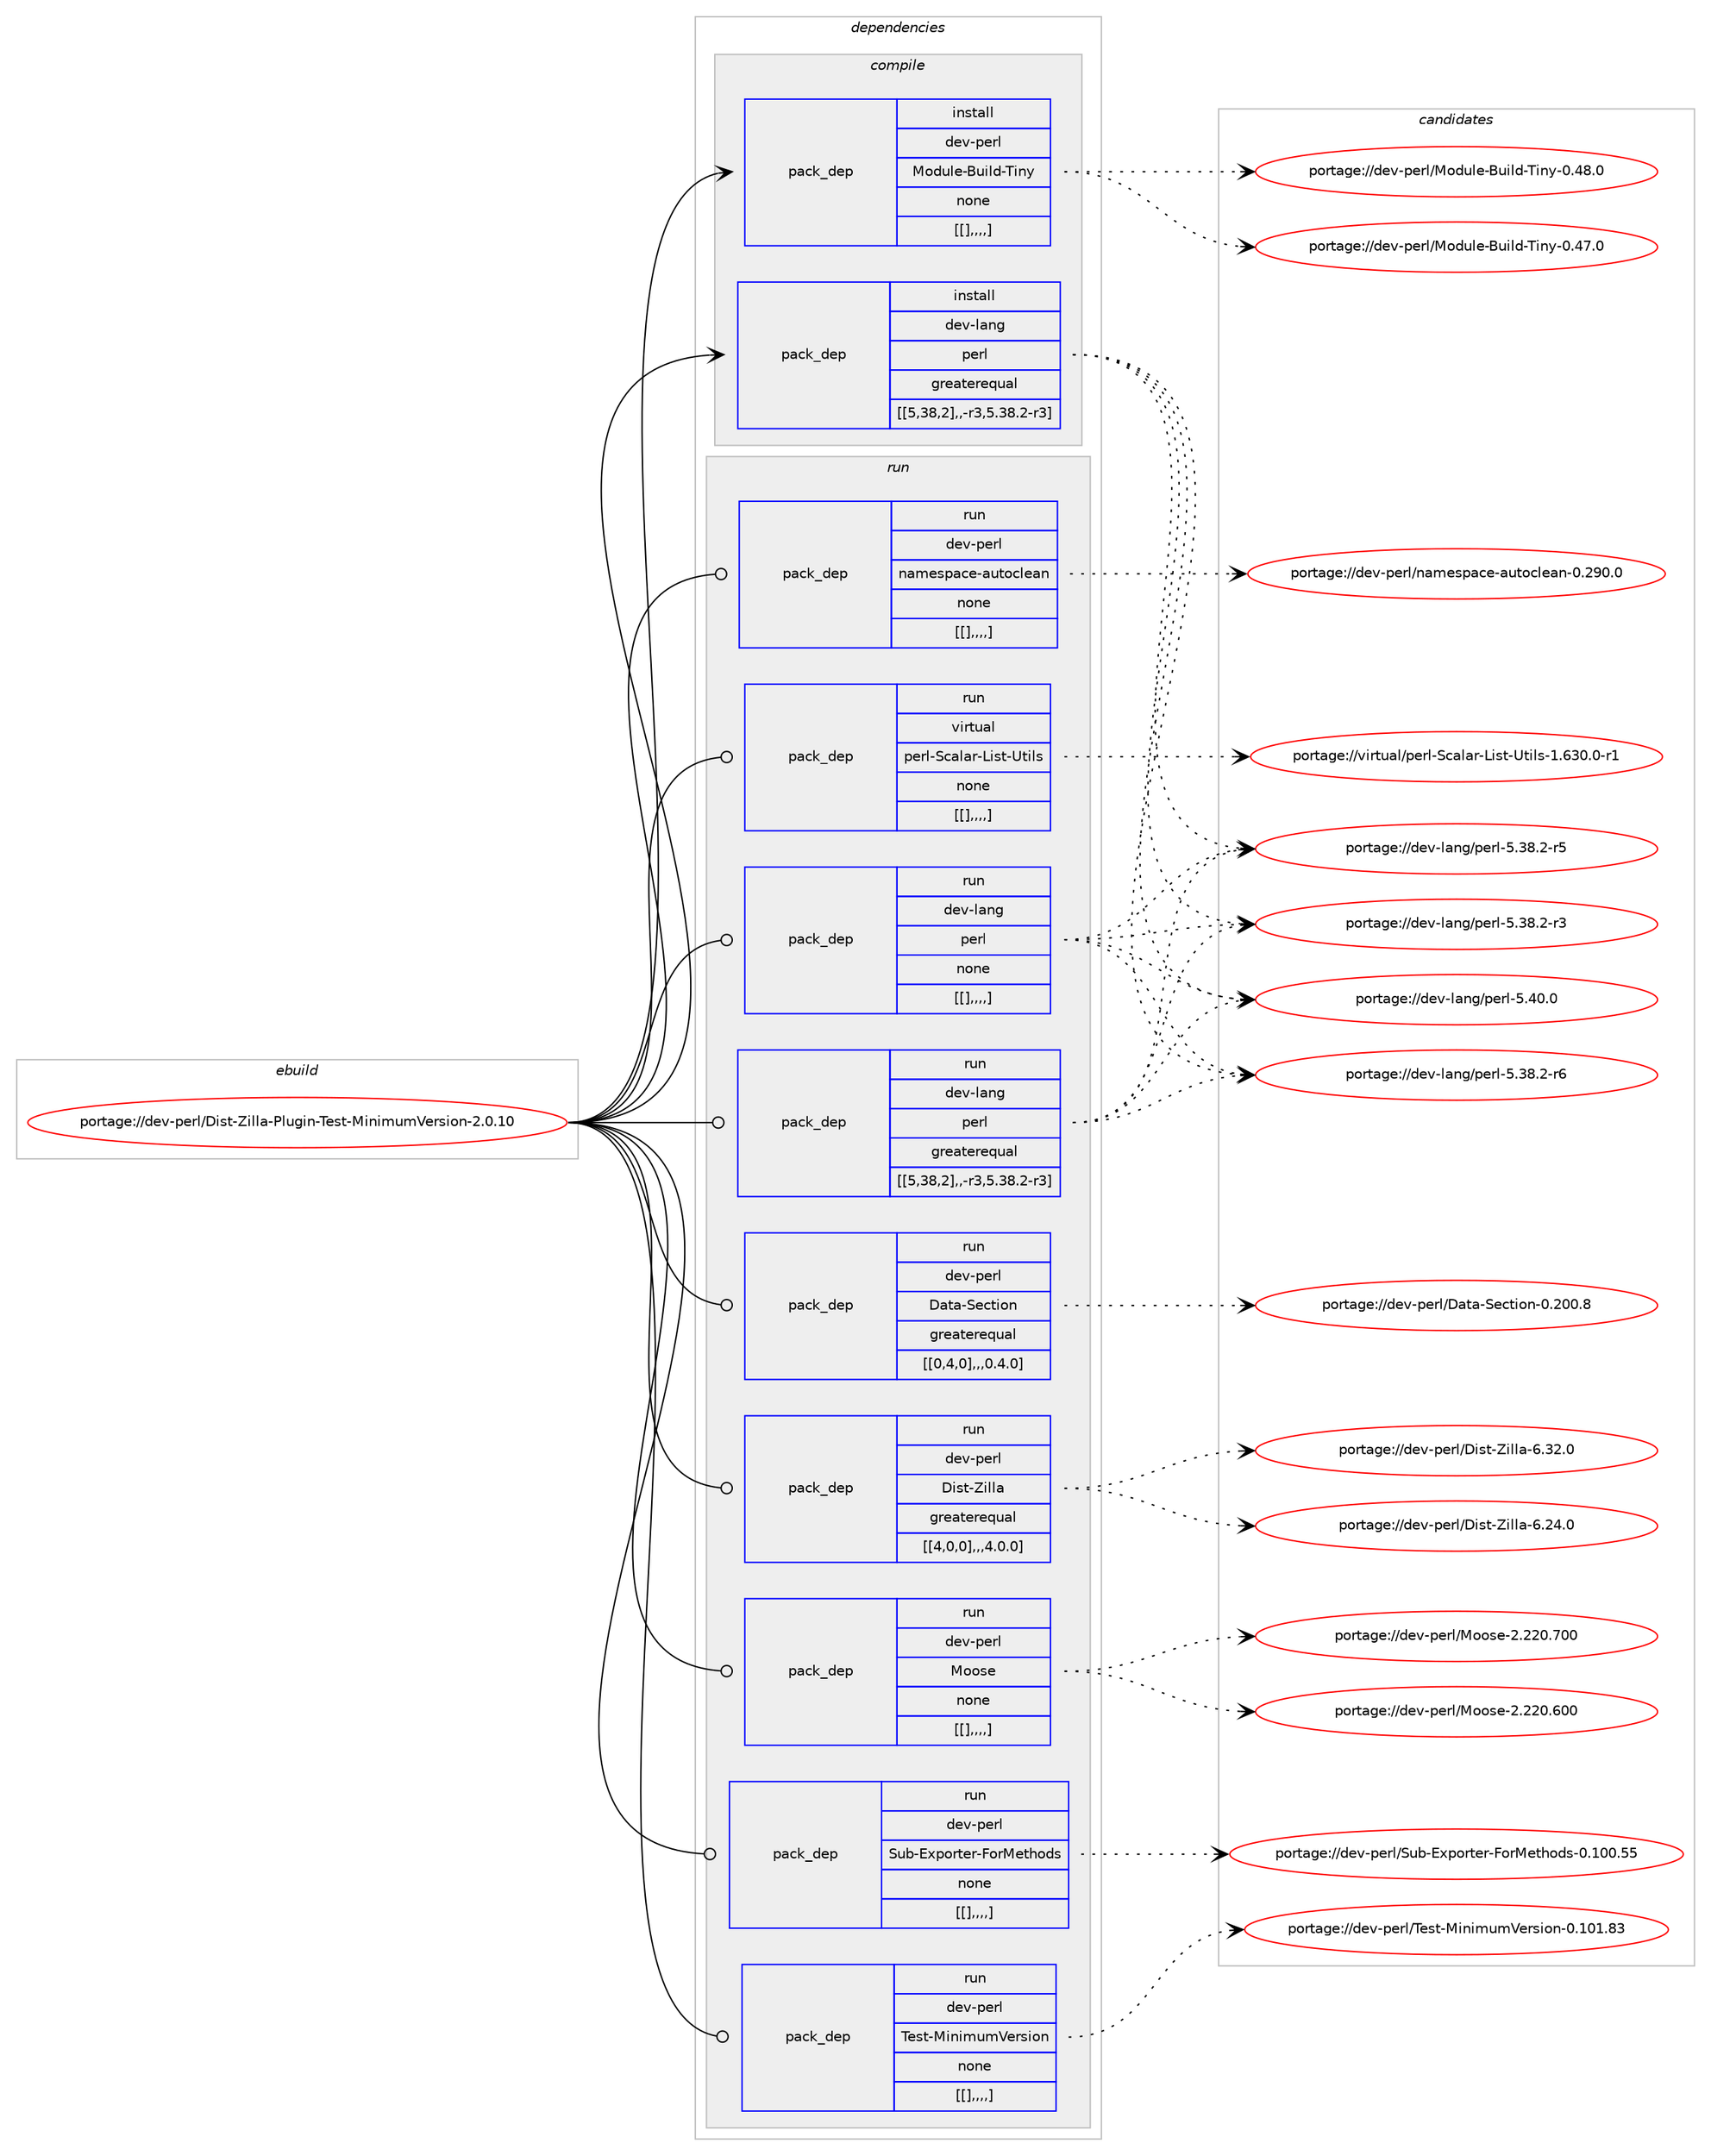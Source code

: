 digraph prolog {

# *************
# Graph options
# *************

newrank=true;
concentrate=true;
compound=true;
graph [rankdir=LR,fontname=Helvetica,fontsize=10,ranksep=1.5];#, ranksep=2.5, nodesep=0.2];
edge  [arrowhead=vee];
node  [fontname=Helvetica,fontsize=10];

# **********
# The ebuild
# **********

subgraph cluster_leftcol {
color=gray;
label=<<i>ebuild</i>>;
id [label="portage://dev-perl/Dist-Zilla-Plugin-Test-MinimumVersion-2.0.10", color=red, width=4, href="../dev-perl/Dist-Zilla-Plugin-Test-MinimumVersion-2.0.10.svg"];
}

# ****************
# The dependencies
# ****************

subgraph cluster_midcol {
color=gray;
label=<<i>dependencies</i>>;
subgraph cluster_compile {
fillcolor="#eeeeee";
style=filled;
label=<<i>compile</i>>;
subgraph pack98875 {
dependency130441 [label=<<TABLE BORDER="0" CELLBORDER="1" CELLSPACING="0" CELLPADDING="4" WIDTH="220"><TR><TD ROWSPAN="6" CELLPADDING="30">pack_dep</TD></TR><TR><TD WIDTH="110">install</TD></TR><TR><TD>dev-lang</TD></TR><TR><TD>perl</TD></TR><TR><TD>greaterequal</TD></TR><TR><TD>[[5,38,2],,-r3,5.38.2-r3]</TD></TR></TABLE>>, shape=none, color=blue];
}
id:e -> dependency130441:w [weight=20,style="solid",arrowhead="vee"];
subgraph pack98876 {
dependency130442 [label=<<TABLE BORDER="0" CELLBORDER="1" CELLSPACING="0" CELLPADDING="4" WIDTH="220"><TR><TD ROWSPAN="6" CELLPADDING="30">pack_dep</TD></TR><TR><TD WIDTH="110">install</TD></TR><TR><TD>dev-perl</TD></TR><TR><TD>Module-Build-Tiny</TD></TR><TR><TD>none</TD></TR><TR><TD>[[],,,,]</TD></TR></TABLE>>, shape=none, color=blue];
}
id:e -> dependency130442:w [weight=20,style="solid",arrowhead="vee"];
}
subgraph cluster_compileandrun {
fillcolor="#eeeeee";
style=filled;
label=<<i>compile and run</i>>;
}
subgraph cluster_run {
fillcolor="#eeeeee";
style=filled;
label=<<i>run</i>>;
subgraph pack98877 {
dependency130443 [label=<<TABLE BORDER="0" CELLBORDER="1" CELLSPACING="0" CELLPADDING="4" WIDTH="220"><TR><TD ROWSPAN="6" CELLPADDING="30">pack_dep</TD></TR><TR><TD WIDTH="110">run</TD></TR><TR><TD>dev-lang</TD></TR><TR><TD>perl</TD></TR><TR><TD>greaterequal</TD></TR><TR><TD>[[5,38,2],,-r3,5.38.2-r3]</TD></TR></TABLE>>, shape=none, color=blue];
}
id:e -> dependency130443:w [weight=20,style="solid",arrowhead="odot"];
subgraph pack98878 {
dependency130444 [label=<<TABLE BORDER="0" CELLBORDER="1" CELLSPACING="0" CELLPADDING="4" WIDTH="220"><TR><TD ROWSPAN="6" CELLPADDING="30">pack_dep</TD></TR><TR><TD WIDTH="110">run</TD></TR><TR><TD>dev-lang</TD></TR><TR><TD>perl</TD></TR><TR><TD>none</TD></TR><TR><TD>[[],,,,]</TD></TR></TABLE>>, shape=none, color=blue];
}
id:e -> dependency130444:w [weight=20,style="solid",arrowhead="odot"];
subgraph pack98879 {
dependency130445 [label=<<TABLE BORDER="0" CELLBORDER="1" CELLSPACING="0" CELLPADDING="4" WIDTH="220"><TR><TD ROWSPAN="6" CELLPADDING="30">pack_dep</TD></TR><TR><TD WIDTH="110">run</TD></TR><TR><TD>dev-perl</TD></TR><TR><TD>Data-Section</TD></TR><TR><TD>greaterequal</TD></TR><TR><TD>[[0,4,0],,,0.4.0]</TD></TR></TABLE>>, shape=none, color=blue];
}
id:e -> dependency130445:w [weight=20,style="solid",arrowhead="odot"];
subgraph pack98880 {
dependency130446 [label=<<TABLE BORDER="0" CELLBORDER="1" CELLSPACING="0" CELLPADDING="4" WIDTH="220"><TR><TD ROWSPAN="6" CELLPADDING="30">pack_dep</TD></TR><TR><TD WIDTH="110">run</TD></TR><TR><TD>dev-perl</TD></TR><TR><TD>Dist-Zilla</TD></TR><TR><TD>greaterequal</TD></TR><TR><TD>[[4,0,0],,,4.0.0]</TD></TR></TABLE>>, shape=none, color=blue];
}
id:e -> dependency130446:w [weight=20,style="solid",arrowhead="odot"];
subgraph pack98881 {
dependency130447 [label=<<TABLE BORDER="0" CELLBORDER="1" CELLSPACING="0" CELLPADDING="4" WIDTH="220"><TR><TD ROWSPAN="6" CELLPADDING="30">pack_dep</TD></TR><TR><TD WIDTH="110">run</TD></TR><TR><TD>dev-perl</TD></TR><TR><TD>Moose</TD></TR><TR><TD>none</TD></TR><TR><TD>[[],,,,]</TD></TR></TABLE>>, shape=none, color=blue];
}
id:e -> dependency130447:w [weight=20,style="solid",arrowhead="odot"];
subgraph pack98882 {
dependency130448 [label=<<TABLE BORDER="0" CELLBORDER="1" CELLSPACING="0" CELLPADDING="4" WIDTH="220"><TR><TD ROWSPAN="6" CELLPADDING="30">pack_dep</TD></TR><TR><TD WIDTH="110">run</TD></TR><TR><TD>dev-perl</TD></TR><TR><TD>Sub-Exporter-ForMethods</TD></TR><TR><TD>none</TD></TR><TR><TD>[[],,,,]</TD></TR></TABLE>>, shape=none, color=blue];
}
id:e -> dependency130448:w [weight=20,style="solid",arrowhead="odot"];
subgraph pack98883 {
dependency130449 [label=<<TABLE BORDER="0" CELLBORDER="1" CELLSPACING="0" CELLPADDING="4" WIDTH="220"><TR><TD ROWSPAN="6" CELLPADDING="30">pack_dep</TD></TR><TR><TD WIDTH="110">run</TD></TR><TR><TD>dev-perl</TD></TR><TR><TD>Test-MinimumVersion</TD></TR><TR><TD>none</TD></TR><TR><TD>[[],,,,]</TD></TR></TABLE>>, shape=none, color=blue];
}
id:e -> dependency130449:w [weight=20,style="solid",arrowhead="odot"];
subgraph pack98884 {
dependency130450 [label=<<TABLE BORDER="0" CELLBORDER="1" CELLSPACING="0" CELLPADDING="4" WIDTH="220"><TR><TD ROWSPAN="6" CELLPADDING="30">pack_dep</TD></TR><TR><TD WIDTH="110">run</TD></TR><TR><TD>dev-perl</TD></TR><TR><TD>namespace-autoclean</TD></TR><TR><TD>none</TD></TR><TR><TD>[[],,,,]</TD></TR></TABLE>>, shape=none, color=blue];
}
id:e -> dependency130450:w [weight=20,style="solid",arrowhead="odot"];
subgraph pack98885 {
dependency130451 [label=<<TABLE BORDER="0" CELLBORDER="1" CELLSPACING="0" CELLPADDING="4" WIDTH="220"><TR><TD ROWSPAN="6" CELLPADDING="30">pack_dep</TD></TR><TR><TD WIDTH="110">run</TD></TR><TR><TD>virtual</TD></TR><TR><TD>perl-Scalar-List-Utils</TD></TR><TR><TD>none</TD></TR><TR><TD>[[],,,,]</TD></TR></TABLE>>, shape=none, color=blue];
}
id:e -> dependency130451:w [weight=20,style="solid",arrowhead="odot"];
}
}

# **************
# The candidates
# **************

subgraph cluster_choices {
rank=same;
color=gray;
label=<<i>candidates</i>>;

subgraph choice98875 {
color=black;
nodesep=1;
choice10010111845108971101034711210111410845534652484648 [label="portage://dev-lang/perl-5.40.0", color=red, width=4,href="../dev-lang/perl-5.40.0.svg"];
choice100101118451089711010347112101114108455346515646504511454 [label="portage://dev-lang/perl-5.38.2-r6", color=red, width=4,href="../dev-lang/perl-5.38.2-r6.svg"];
choice100101118451089711010347112101114108455346515646504511453 [label="portage://dev-lang/perl-5.38.2-r5", color=red, width=4,href="../dev-lang/perl-5.38.2-r5.svg"];
choice100101118451089711010347112101114108455346515646504511451 [label="portage://dev-lang/perl-5.38.2-r3", color=red, width=4,href="../dev-lang/perl-5.38.2-r3.svg"];
dependency130441:e -> choice10010111845108971101034711210111410845534652484648:w [style=dotted,weight="100"];
dependency130441:e -> choice100101118451089711010347112101114108455346515646504511454:w [style=dotted,weight="100"];
dependency130441:e -> choice100101118451089711010347112101114108455346515646504511453:w [style=dotted,weight="100"];
dependency130441:e -> choice100101118451089711010347112101114108455346515646504511451:w [style=dotted,weight="100"];
}
subgraph choice98876 {
color=black;
nodesep=1;
choice1001011184511210111410847771111001171081014566117105108100458410511012145484652564648 [label="portage://dev-perl/Module-Build-Tiny-0.48.0", color=red, width=4,href="../dev-perl/Module-Build-Tiny-0.48.0.svg"];
choice1001011184511210111410847771111001171081014566117105108100458410511012145484652554648 [label="portage://dev-perl/Module-Build-Tiny-0.47.0", color=red, width=4,href="../dev-perl/Module-Build-Tiny-0.47.0.svg"];
dependency130442:e -> choice1001011184511210111410847771111001171081014566117105108100458410511012145484652564648:w [style=dotted,weight="100"];
dependency130442:e -> choice1001011184511210111410847771111001171081014566117105108100458410511012145484652554648:w [style=dotted,weight="100"];
}
subgraph choice98877 {
color=black;
nodesep=1;
choice10010111845108971101034711210111410845534652484648 [label="portage://dev-lang/perl-5.40.0", color=red, width=4,href="../dev-lang/perl-5.40.0.svg"];
choice100101118451089711010347112101114108455346515646504511454 [label="portage://dev-lang/perl-5.38.2-r6", color=red, width=4,href="../dev-lang/perl-5.38.2-r6.svg"];
choice100101118451089711010347112101114108455346515646504511453 [label="portage://dev-lang/perl-5.38.2-r5", color=red, width=4,href="../dev-lang/perl-5.38.2-r5.svg"];
choice100101118451089711010347112101114108455346515646504511451 [label="portage://dev-lang/perl-5.38.2-r3", color=red, width=4,href="../dev-lang/perl-5.38.2-r3.svg"];
dependency130443:e -> choice10010111845108971101034711210111410845534652484648:w [style=dotted,weight="100"];
dependency130443:e -> choice100101118451089711010347112101114108455346515646504511454:w [style=dotted,weight="100"];
dependency130443:e -> choice100101118451089711010347112101114108455346515646504511453:w [style=dotted,weight="100"];
dependency130443:e -> choice100101118451089711010347112101114108455346515646504511451:w [style=dotted,weight="100"];
}
subgraph choice98878 {
color=black;
nodesep=1;
choice10010111845108971101034711210111410845534652484648 [label="portage://dev-lang/perl-5.40.0", color=red, width=4,href="../dev-lang/perl-5.40.0.svg"];
choice100101118451089711010347112101114108455346515646504511454 [label="portage://dev-lang/perl-5.38.2-r6", color=red, width=4,href="../dev-lang/perl-5.38.2-r6.svg"];
choice100101118451089711010347112101114108455346515646504511453 [label="portage://dev-lang/perl-5.38.2-r5", color=red, width=4,href="../dev-lang/perl-5.38.2-r5.svg"];
choice100101118451089711010347112101114108455346515646504511451 [label="portage://dev-lang/perl-5.38.2-r3", color=red, width=4,href="../dev-lang/perl-5.38.2-r3.svg"];
dependency130444:e -> choice10010111845108971101034711210111410845534652484648:w [style=dotted,weight="100"];
dependency130444:e -> choice100101118451089711010347112101114108455346515646504511454:w [style=dotted,weight="100"];
dependency130444:e -> choice100101118451089711010347112101114108455346515646504511453:w [style=dotted,weight="100"];
dependency130444:e -> choice100101118451089711010347112101114108455346515646504511451:w [style=dotted,weight="100"];
}
subgraph choice98879 {
color=black;
nodesep=1;
choice10010111845112101114108476897116974583101991161051111104548465048484656 [label="portage://dev-perl/Data-Section-0.200.8", color=red, width=4,href="../dev-perl/Data-Section-0.200.8.svg"];
dependency130445:e -> choice10010111845112101114108476897116974583101991161051111104548465048484656:w [style=dotted,weight="100"];
}
subgraph choice98880 {
color=black;
nodesep=1;
choice10010111845112101114108476810511511645901051081089745544651504648 [label="portage://dev-perl/Dist-Zilla-6.32.0", color=red, width=4,href="../dev-perl/Dist-Zilla-6.32.0.svg"];
choice10010111845112101114108476810511511645901051081089745544650524648 [label="portage://dev-perl/Dist-Zilla-6.24.0", color=red, width=4,href="../dev-perl/Dist-Zilla-6.24.0.svg"];
dependency130446:e -> choice10010111845112101114108476810511511645901051081089745544651504648:w [style=dotted,weight="100"];
dependency130446:e -> choice10010111845112101114108476810511511645901051081089745544650524648:w [style=dotted,weight="100"];
}
subgraph choice98881 {
color=black;
nodesep=1;
choice10010111845112101114108477711111111510145504650504846554848 [label="portage://dev-perl/Moose-2.220.700", color=red, width=4,href="../dev-perl/Moose-2.220.700.svg"];
choice10010111845112101114108477711111111510145504650504846544848 [label="portage://dev-perl/Moose-2.220.600", color=red, width=4,href="../dev-perl/Moose-2.220.600.svg"];
dependency130447:e -> choice10010111845112101114108477711111111510145504650504846554848:w [style=dotted,weight="100"];
dependency130447:e -> choice10010111845112101114108477711111111510145504650504846544848:w [style=dotted,weight="100"];
}
subgraph choice98882 {
color=black;
nodesep=1;
choice100101118451121011141084783117984569120112111114116101114457011111477101116104111100115454846494848465353 [label="portage://dev-perl/Sub-Exporter-ForMethods-0.100.55", color=red, width=4,href="../dev-perl/Sub-Exporter-ForMethods-0.100.55.svg"];
dependency130448:e -> choice100101118451121011141084783117984569120112111114116101114457011111477101116104111100115454846494848465353:w [style=dotted,weight="100"];
}
subgraph choice98883 {
color=black;
nodesep=1;
choice100101118451121011141084784101115116457710511010510911710986101114115105111110454846494849465651 [label="portage://dev-perl/Test-MinimumVersion-0.101.83", color=red, width=4,href="../dev-perl/Test-MinimumVersion-0.101.83.svg"];
dependency130449:e -> choice100101118451121011141084784101115116457710511010510911710986101114115105111110454846494849465651:w [style=dotted,weight="100"];
}
subgraph choice98884 {
color=black;
nodesep=1;
choice1001011184511210111410847110971091011151129799101459711711611199108101971104548465057484648 [label="portage://dev-perl/namespace-autoclean-0.290.0", color=red, width=4,href="../dev-perl/namespace-autoclean-0.290.0.svg"];
dependency130450:e -> choice1001011184511210111410847110971091011151129799101459711711611199108101971104548465057484648:w [style=dotted,weight="100"];
}
subgraph choice98885 {
color=black;
nodesep=1;
choice118105114116117971084711210111410845839997108971144576105115116458511610510811545494654514846484511449 [label="portage://virtual/perl-Scalar-List-Utils-1.630.0-r1", color=red, width=4,href="../virtual/perl-Scalar-List-Utils-1.630.0-r1.svg"];
dependency130451:e -> choice118105114116117971084711210111410845839997108971144576105115116458511610510811545494654514846484511449:w [style=dotted,weight="100"];
}
}

}
